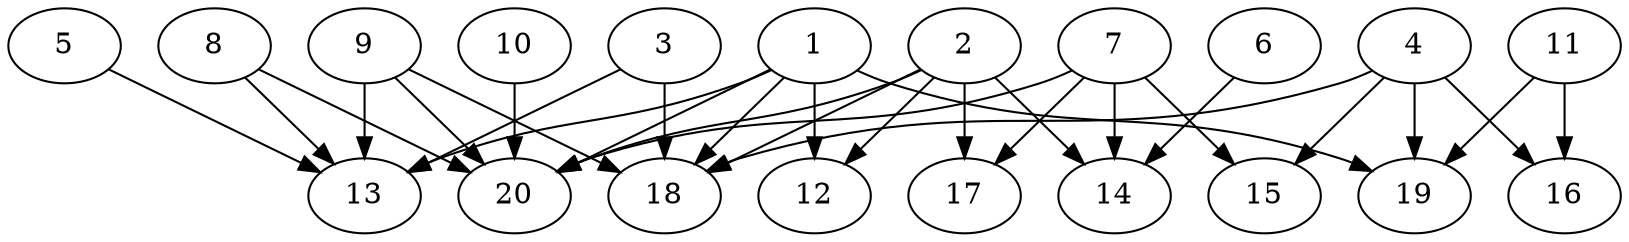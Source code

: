 // DAG automatically generated by daggen at Thu Oct  3 13:58:43 2019
// ./daggen --dot -n 20 --ccr 0.3 --fat 0.9 --regular 0.7 --density 0.5 --mindata 5242880 --maxdata 52428800 
digraph G {
  1 [size="19978240", alpha="0.15", expect_size="5993472"] 
  1 -> 12 [size ="5993472"]
  1 -> 13 [size ="5993472"]
  1 -> 18 [size ="5993472"]
  1 -> 19 [size ="5993472"]
  1 -> 20 [size ="5993472"]
  2 [size="106414080", alpha="0.05", expect_size="31924224"] 
  2 -> 12 [size ="31924224"]
  2 -> 14 [size ="31924224"]
  2 -> 17 [size ="31924224"]
  2 -> 18 [size ="31924224"]
  2 -> 20 [size ="31924224"]
  3 [size="167809707", alpha="0.01", expect_size="50342912"] 
  3 -> 13 [size ="50342912"]
  3 -> 18 [size ="50342912"]
  4 [size="127109120", alpha="0.16", expect_size="38132736"] 
  4 -> 15 [size ="38132736"]
  4 -> 16 [size ="38132736"]
  4 -> 18 [size ="38132736"]
  4 -> 19 [size ="38132736"]
  5 [size="65689600", alpha="0.19", expect_size="19706880"] 
  5 -> 13 [size ="19706880"]
  6 [size="100747947", alpha="0.05", expect_size="30224384"] 
  6 -> 14 [size ="30224384"]
  7 [size="167325013", alpha="0.07", expect_size="50197504"] 
  7 -> 14 [size ="50197504"]
  7 -> 15 [size ="50197504"]
  7 -> 17 [size ="50197504"]
  7 -> 20 [size ="50197504"]
  8 [size="118848853", alpha="0.12", expect_size="35654656"] 
  8 -> 13 [size ="35654656"]
  8 -> 20 [size ="35654656"]
  9 [size="114623147", alpha="0.18", expect_size="34386944"] 
  9 -> 13 [size ="34386944"]
  9 -> 18 [size ="34386944"]
  9 -> 20 [size ="34386944"]
  10 [size="97235627", alpha="0.03", expect_size="29170688"] 
  10 -> 20 [size ="29170688"]
  11 [size="87978667", alpha="0.12", expect_size="26393600"] 
  11 -> 16 [size ="26393600"]
  11 -> 19 [size ="26393600"]
  12 [size="46574933", alpha="0.12", expect_size="13972480"] 
  13 [size="86292480", alpha="0.12", expect_size="25887744"] 
  14 [size="91975680", alpha="0.15", expect_size="27592704"] 
  15 [size="61962240", alpha="0.08", expect_size="18588672"] 
  16 [size="57736533", alpha="0.03", expect_size="17320960"] 
  17 [size="93399040", alpha="0.13", expect_size="28019712"] 
  18 [size="144902827", alpha="0.12", expect_size="43470848"] 
  19 [size="78817280", alpha="0.09", expect_size="23645184"] 
  20 [size="63539200", alpha="0.10", expect_size="19061760"] 
}
